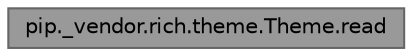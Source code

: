digraph "pip._vendor.rich.theme.Theme.read"
{
 
  bgcolor="transparent";
  edge [fontname=Helvetica,fontsize=10,labelfontname=Helvetica,labelfontsize=10];
  node [fontname=Helvetica,fontsize=10,shape=box,height=0.2,width=0.4];
  rankdir="LR";
  Node1 [id="Node000001",label="pip._vendor.rich.theme.Theme.read",height=0.2,width=0.4,color="gray40", fillcolor="grey60", style="filled", fontcolor="black",tooltip=" "];
}
